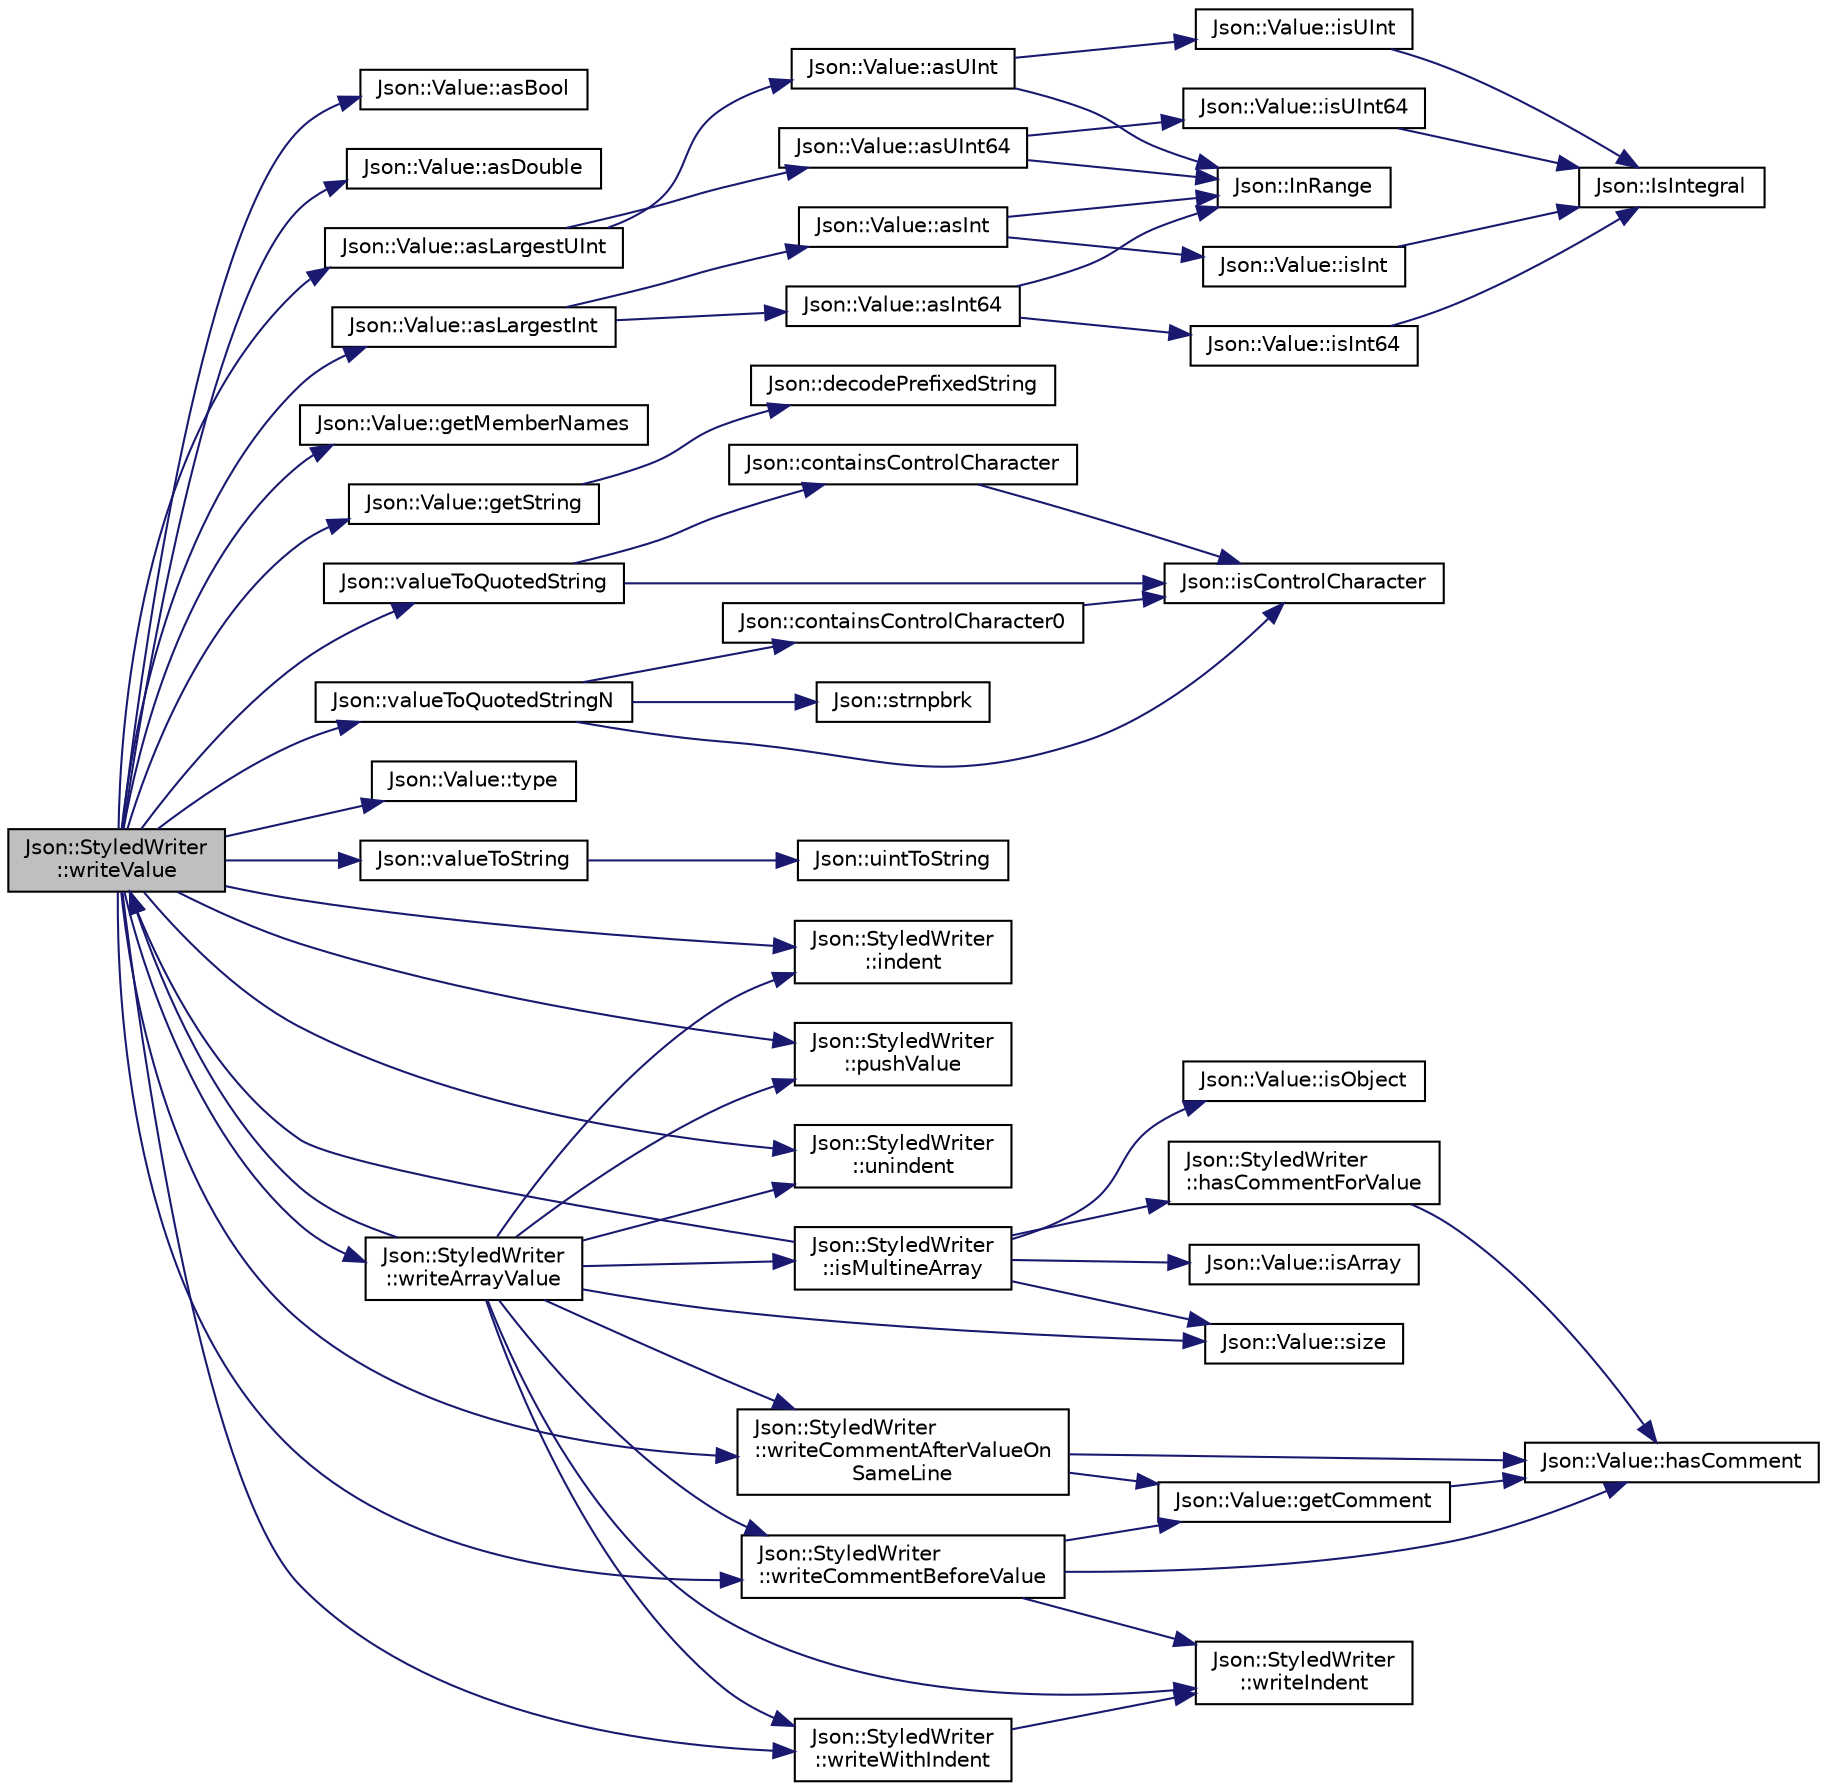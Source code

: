 digraph "Json::StyledWriter::writeValue"
{
 // LATEX_PDF_SIZE
  edge [fontname="Helvetica",fontsize="10",labelfontname="Helvetica",labelfontsize="10"];
  node [fontname="Helvetica",fontsize="10",shape=record];
  rankdir="LR";
  Node1 [label="Json::StyledWriter\l::writeValue",height=0.2,width=0.4,color="black", fillcolor="grey75", style="filled", fontcolor="black",tooltip=" "];
  Node1 -> Node2 [color="midnightblue",fontsize="10",style="solid",fontname="Helvetica"];
  Node2 [label="Json::Value::asBool",height=0.2,width=0.4,color="black", fillcolor="white", style="filled",URL="$class_json_1_1_value.html#ab693fb7b9b1595bb0adc49658bbf780d",tooltip=" "];
  Node1 -> Node3 [color="midnightblue",fontsize="10",style="solid",fontname="Helvetica"];
  Node3 [label="Json::Value::asDouble",height=0.2,width=0.4,color="black", fillcolor="white", style="filled",URL="$class_json_1_1_value.html#afd24002a18aef907ad746b1cb9eda0a2",tooltip=" "];
  Node1 -> Node4 [color="midnightblue",fontsize="10",style="solid",fontname="Helvetica"];
  Node4 [label="Json::Value::asLargestInt",height=0.2,width=0.4,color="black", fillcolor="white", style="filled",URL="$class_json_1_1_value.html#ab16f2ea2a117a1b3b576acab8b6a700d",tooltip=" "];
  Node4 -> Node5 [color="midnightblue",fontsize="10",style="solid",fontname="Helvetica"];
  Node5 [label="Json::Value::asInt",height=0.2,width=0.4,color="black", fillcolor="white", style="filled",URL="$class_json_1_1_value.html#a614d635bc248a592593feb322cd15ab8",tooltip=" "];
  Node5 -> Node6 [color="midnightblue",fontsize="10",style="solid",fontname="Helvetica"];
  Node6 [label="Json::InRange",height=0.2,width=0.4,color="black", fillcolor="white", style="filled",URL="$namespace_json.html#aff0180507262a244de61b961178d7443",tooltip=" "];
  Node5 -> Node7 [color="midnightblue",fontsize="10",style="solid",fontname="Helvetica"];
  Node7 [label="Json::Value::isInt",height=0.2,width=0.4,color="black", fillcolor="white", style="filled",URL="$class_json_1_1_value.html#aff51d8b52979ca06cf9d909accd5f695",tooltip=" "];
  Node7 -> Node8 [color="midnightblue",fontsize="10",style="solid",fontname="Helvetica"];
  Node8 [label="Json::IsIntegral",height=0.2,width=0.4,color="black", fillcolor="white", style="filled",URL="$namespace_json.html#a1a04cc9d31e64b5912dade003c9b99b5",tooltip=" "];
  Node4 -> Node9 [color="midnightblue",fontsize="10",style="solid",fontname="Helvetica"];
  Node9 [label="Json::Value::asInt64",height=0.2,width=0.4,color="black", fillcolor="white", style="filled",URL="$class_json_1_1_value.html#aa647ac4fe51a2e325c063ebe32262b44",tooltip=" "];
  Node9 -> Node6 [color="midnightblue",fontsize="10",style="solid",fontname="Helvetica"];
  Node9 -> Node10 [color="midnightblue",fontsize="10",style="solid",fontname="Helvetica"];
  Node10 [label="Json::Value::isInt64",height=0.2,width=0.4,color="black", fillcolor="white", style="filled",URL="$class_json_1_1_value.html#a4a81fb3c3acdbb68b2e2f30836a4f53e",tooltip=" "];
  Node10 -> Node8 [color="midnightblue",fontsize="10",style="solid",fontname="Helvetica"];
  Node1 -> Node11 [color="midnightblue",fontsize="10",style="solid",fontname="Helvetica"];
  Node11 [label="Json::Value::asLargestUInt",height=0.2,width=0.4,color="black", fillcolor="white", style="filled",URL="$class_json_1_1_value.html#ad03548101e0bf3d2d9eac75c64a0b8d7",tooltip=" "];
  Node11 -> Node12 [color="midnightblue",fontsize="10",style="solid",fontname="Helvetica"];
  Node12 [label="Json::Value::asUInt",height=0.2,width=0.4,color="black", fillcolor="white", style="filled",URL="$class_json_1_1_value.html#a74b305583ec3aacf4f9dd06e799dc265",tooltip=" "];
  Node12 -> Node6 [color="midnightblue",fontsize="10",style="solid",fontname="Helvetica"];
  Node12 -> Node13 [color="midnightblue",fontsize="10",style="solid",fontname="Helvetica"];
  Node13 [label="Json::Value::isUInt",height=0.2,width=0.4,color="black", fillcolor="white", style="filled",URL="$class_json_1_1_value.html#abdda463d3269015f883587349726cfbc",tooltip=" "];
  Node13 -> Node8 [color="midnightblue",fontsize="10",style="solid",fontname="Helvetica"];
  Node11 -> Node14 [color="midnightblue",fontsize="10",style="solid",fontname="Helvetica"];
  Node14 [label="Json::Value::asUInt64",height=0.2,width=0.4,color="black", fillcolor="white", style="filled",URL="$class_json_1_1_value.html#a0e44a5a4cd0c099f9570dfa25813eb60",tooltip=" "];
  Node14 -> Node6 [color="midnightblue",fontsize="10",style="solid",fontname="Helvetica"];
  Node14 -> Node15 [color="midnightblue",fontsize="10",style="solid",fontname="Helvetica"];
  Node15 [label="Json::Value::isUInt64",height=0.2,width=0.4,color="black", fillcolor="white", style="filled",URL="$class_json_1_1_value.html#a883576e35cb03a785258edb56777a2de",tooltip=" "];
  Node15 -> Node8 [color="midnightblue",fontsize="10",style="solid",fontname="Helvetica"];
  Node1 -> Node16 [color="midnightblue",fontsize="10",style="solid",fontname="Helvetica"];
  Node16 [label="Json::Value::getMemberNames",height=0.2,width=0.4,color="black", fillcolor="white", style="filled",URL="$class_json_1_1_value.html#a79d7725dce6260317333e69022367ac9",tooltip="Return a list of the member names."];
  Node1 -> Node17 [color="midnightblue",fontsize="10",style="solid",fontname="Helvetica"];
  Node17 [label="Json::Value::getString",height=0.2,width=0.4,color="black", fillcolor="white", style="filled",URL="$class_json_1_1_value.html#a2e1b7be6bde2fe23f15290d9ddbbdf8a",tooltip=" "];
  Node17 -> Node18 [color="midnightblue",fontsize="10",style="solid",fontname="Helvetica"];
  Node18 [label="Json::decodePrefixedString",height=0.2,width=0.4,color="black", fillcolor="white", style="filled",URL="$namespace_json.html#aad8b4982c1acd164f541fba396ac9fb1",tooltip=" "];
  Node1 -> Node19 [color="midnightblue",fontsize="10",style="solid",fontname="Helvetica"];
  Node19 [label="Json::StyledWriter\l::indent",height=0.2,width=0.4,color="black", fillcolor="white", style="filled",URL="$class_json_1_1_styled_writer.html#a0b65be6186a7c6638270990265e42b97",tooltip=" "];
  Node1 -> Node20 [color="midnightblue",fontsize="10",style="solid",fontname="Helvetica"];
  Node20 [label="Json::StyledWriter\l::pushValue",height=0.2,width=0.4,color="black", fillcolor="white", style="filled",URL="$class_json_1_1_styled_writer.html#a236a833b4bdaa09915c2cac715970f08",tooltip=" "];
  Node1 -> Node21 [color="midnightblue",fontsize="10",style="solid",fontname="Helvetica"];
  Node21 [label="Json::Value::type",height=0.2,width=0.4,color="black", fillcolor="white", style="filled",URL="$class_json_1_1_value.html#a8ce61157a011894f0252ceed232312de",tooltip=" "];
  Node1 -> Node22 [color="midnightblue",fontsize="10",style="solid",fontname="Helvetica"];
  Node22 [label="Json::StyledWriter\l::unindent",height=0.2,width=0.4,color="black", fillcolor="white", style="filled",URL="$class_json_1_1_styled_writer.html#acee1c9285519b573cfcb00b7e7f5a809",tooltip=" "];
  Node1 -> Node23 [color="midnightblue",fontsize="10",style="solid",fontname="Helvetica"];
  Node23 [label="Json::valueToQuotedString",height=0.2,width=0.4,color="black", fillcolor="white", style="filled",URL="$namespace_json.html#a19a9262b788aa2754d3931e7cd01f2fc",tooltip=" "];
  Node23 -> Node24 [color="midnightblue",fontsize="10",style="solid",fontname="Helvetica"];
  Node24 [label="Json::containsControlCharacter",height=0.2,width=0.4,color="black", fillcolor="white", style="filled",URL="$namespace_json.html#aa11b210ff98a4f4dd4e2df19260f8c3a",tooltip=" "];
  Node24 -> Node25 [color="midnightblue",fontsize="10",style="solid",fontname="Helvetica"];
  Node25 [label="Json::isControlCharacter",height=0.2,width=0.4,color="black", fillcolor="white", style="filled",URL="$namespace_json.html#a0381e631737f51331065a388f4f59197",tooltip="Returns true if ch is a control character (in range [1,31])."];
  Node23 -> Node25 [color="midnightblue",fontsize="10",style="solid",fontname="Helvetica"];
  Node1 -> Node26 [color="midnightblue",fontsize="10",style="solid",fontname="Helvetica"];
  Node26 [label="Json::valueToQuotedStringN",height=0.2,width=0.4,color="black", fillcolor="white", style="filled",URL="$namespace_json.html#a29aff81733b8fdaabf3f1acfc3ad339f",tooltip=" "];
  Node26 -> Node27 [color="midnightblue",fontsize="10",style="solid",fontname="Helvetica"];
  Node27 [label="Json::containsControlCharacter0",height=0.2,width=0.4,color="black", fillcolor="white", style="filled",URL="$namespace_json.html#ae8a357381f264cf28f46449e79ab1dea",tooltip=" "];
  Node27 -> Node25 [color="midnightblue",fontsize="10",style="solid",fontname="Helvetica"];
  Node26 -> Node25 [color="midnightblue",fontsize="10",style="solid",fontname="Helvetica"];
  Node26 -> Node28 [color="midnightblue",fontsize="10",style="solid",fontname="Helvetica"];
  Node28 [label="Json::strnpbrk",height=0.2,width=0.4,color="black", fillcolor="white", style="filled",URL="$namespace_json.html#a7492156d0c7d2dd2f672acacfb240320",tooltip=" "];
  Node1 -> Node29 [color="midnightblue",fontsize="10",style="solid",fontname="Helvetica"];
  Node29 [label="Json::valueToString",height=0.2,width=0.4,color="black", fillcolor="white", style="filled",URL="$namespace_json.html#a77501ed00903d1b183a55a5fbf6b749a",tooltip=" "];
  Node29 -> Node30 [color="midnightblue",fontsize="10",style="solid",fontname="Helvetica"];
  Node30 [label="Json::uintToString",height=0.2,width=0.4,color="black", fillcolor="white", style="filled",URL="$namespace_json.html#ac1ffd21a9e55122014353c773ccc496e",tooltip=" "];
  Node1 -> Node31 [color="midnightblue",fontsize="10",style="solid",fontname="Helvetica"];
  Node31 [label="Json::StyledWriter\l::writeArrayValue",height=0.2,width=0.4,color="black", fillcolor="white", style="filled",URL="$class_json_1_1_styled_writer.html#a0618c23d62965515def15ece1e677f5d",tooltip=" "];
  Node31 -> Node19 [color="midnightblue",fontsize="10",style="solid",fontname="Helvetica"];
  Node31 -> Node32 [color="midnightblue",fontsize="10",style="solid",fontname="Helvetica"];
  Node32 [label="Json::StyledWriter\l::isMultineArray",height=0.2,width=0.4,color="black", fillcolor="white", style="filled",URL="$class_json_1_1_styled_writer.html#aa5dc671edf10b9976f1511da2271ab9d",tooltip=" "];
  Node32 -> Node33 [color="midnightblue",fontsize="10",style="solid",fontname="Helvetica"];
  Node33 [label="Json::StyledWriter\l::hasCommentForValue",height=0.2,width=0.4,color="black", fillcolor="white", style="filled",URL="$class_json_1_1_styled_writer.html#a37a806d010f708cb68556f2666f79bdf",tooltip=" "];
  Node33 -> Node34 [color="midnightblue",fontsize="10",style="solid",fontname="Helvetica"];
  Node34 [label="Json::Value::hasComment",height=0.2,width=0.4,color="black", fillcolor="white", style="filled",URL="$class_json_1_1_value.html#a65d8e3ab6a5871cbd019a3e0f0b944a3",tooltip=" "];
  Node32 -> Node35 [color="midnightblue",fontsize="10",style="solid",fontname="Helvetica"];
  Node35 [label="Json::Value::isArray",height=0.2,width=0.4,color="black", fillcolor="white", style="filled",URL="$class_json_1_1_value.html#a1627eb9d6568d6d0252fa8bb711c0a59",tooltip=" "];
  Node32 -> Node36 [color="midnightblue",fontsize="10",style="solid",fontname="Helvetica"];
  Node36 [label="Json::Value::isObject",height=0.2,width=0.4,color="black", fillcolor="white", style="filled",URL="$class_json_1_1_value.html#a8cf96c0f2a552051fcfc78ffee60e037",tooltip=" "];
  Node32 -> Node37 [color="midnightblue",fontsize="10",style="solid",fontname="Helvetica"];
  Node37 [label="Json::Value::size",height=0.2,width=0.4,color="black", fillcolor="white", style="filled",URL="$class_json_1_1_value.html#a0ec2808e1d7efa4e9fad938d6667be44",tooltip="Number of values in array or object."];
  Node32 -> Node1 [color="midnightblue",fontsize="10",style="solid",fontname="Helvetica"];
  Node31 -> Node20 [color="midnightblue",fontsize="10",style="solid",fontname="Helvetica"];
  Node31 -> Node37 [color="midnightblue",fontsize="10",style="solid",fontname="Helvetica"];
  Node31 -> Node22 [color="midnightblue",fontsize="10",style="solid",fontname="Helvetica"];
  Node31 -> Node38 [color="midnightblue",fontsize="10",style="solid",fontname="Helvetica"];
  Node38 [label="Json::StyledWriter\l::writeCommentAfterValueOn\lSameLine",height=0.2,width=0.4,color="black", fillcolor="white", style="filled",URL="$class_json_1_1_styled_writer.html#ab12b274c62822fc51ec4617c6be95139",tooltip=" "];
  Node38 -> Node39 [color="midnightblue",fontsize="10",style="solid",fontname="Helvetica"];
  Node39 [label="Json::Value::getComment",height=0.2,width=0.4,color="black", fillcolor="white", style="filled",URL="$class_json_1_1_value.html#a82817229a986f0b254e31d5c83066ffe",tooltip="Include delimiters and embedded newlines."];
  Node39 -> Node34 [color="midnightblue",fontsize="10",style="solid",fontname="Helvetica"];
  Node38 -> Node34 [color="midnightblue",fontsize="10",style="solid",fontname="Helvetica"];
  Node31 -> Node40 [color="midnightblue",fontsize="10",style="solid",fontname="Helvetica"];
  Node40 [label="Json::StyledWriter\l::writeCommentBeforeValue",height=0.2,width=0.4,color="black", fillcolor="white", style="filled",URL="$class_json_1_1_styled_writer.html#ad3452c48fabf968bf3693549331ec06e",tooltip=" "];
  Node40 -> Node39 [color="midnightblue",fontsize="10",style="solid",fontname="Helvetica"];
  Node40 -> Node34 [color="midnightblue",fontsize="10",style="solid",fontname="Helvetica"];
  Node40 -> Node41 [color="midnightblue",fontsize="10",style="solid",fontname="Helvetica"];
  Node41 [label="Json::StyledWriter\l::writeIndent",height=0.2,width=0.4,color="black", fillcolor="white", style="filled",URL="$class_json_1_1_styled_writer.html#a885f4bfb5701896d60eee6716d2db7e4",tooltip=" "];
  Node31 -> Node41 [color="midnightblue",fontsize="10",style="solid",fontname="Helvetica"];
  Node31 -> Node1 [color="midnightblue",fontsize="10",style="solid",fontname="Helvetica"];
  Node31 -> Node42 [color="midnightblue",fontsize="10",style="solid",fontname="Helvetica"];
  Node42 [label="Json::StyledWriter\l::writeWithIndent",height=0.2,width=0.4,color="black", fillcolor="white", style="filled",URL="$class_json_1_1_styled_writer.html#ac38e02972054125c38efbe327b52f6ac",tooltip=" "];
  Node42 -> Node41 [color="midnightblue",fontsize="10",style="solid",fontname="Helvetica"];
  Node1 -> Node38 [color="midnightblue",fontsize="10",style="solid",fontname="Helvetica"];
  Node1 -> Node40 [color="midnightblue",fontsize="10",style="solid",fontname="Helvetica"];
  Node1 -> Node42 [color="midnightblue",fontsize="10",style="solid",fontname="Helvetica"];
}
